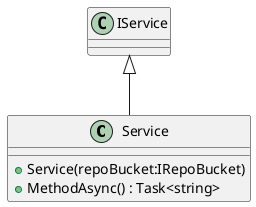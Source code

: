 @startuml
class Service {
    + Service(repoBucket:IRepoBucket)
    + MethodAsync() : Task<string>
}
IService <|-- Service
@enduml
